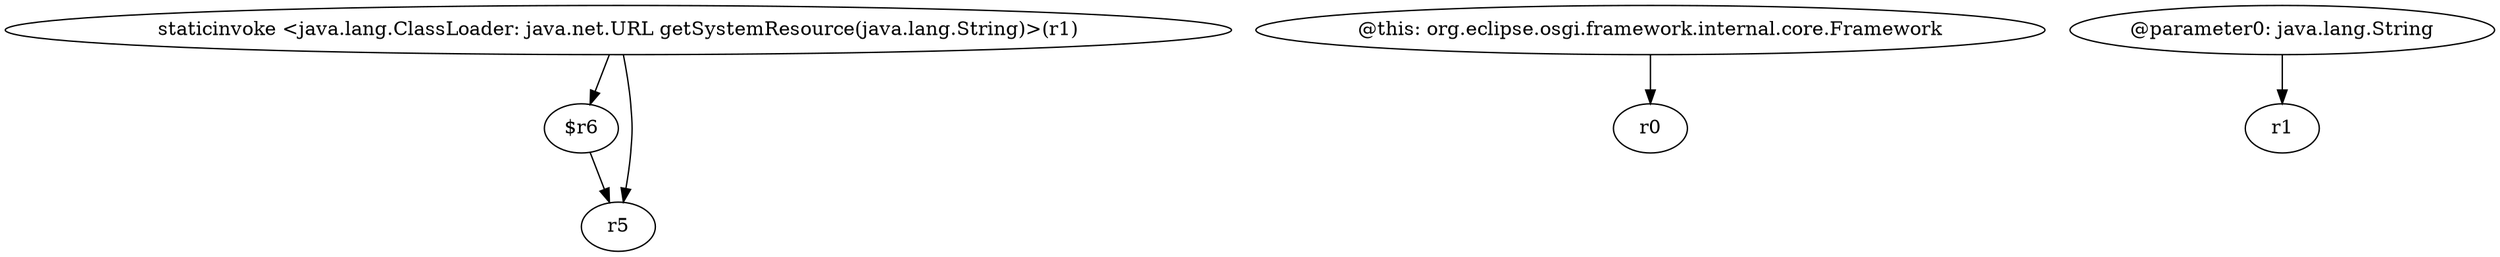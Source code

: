 digraph g {
0[label="staticinvoke <java.lang.ClassLoader: java.net.URL getSystemResource(java.lang.String)>(r1)"]
1[label="$r6"]
0->1[label=""]
2[label="@this: org.eclipse.osgi.framework.internal.core.Framework"]
3[label="r0"]
2->3[label=""]
4[label="r5"]
1->4[label=""]
5[label="@parameter0: java.lang.String"]
6[label="r1"]
5->6[label=""]
0->4[label=""]
}